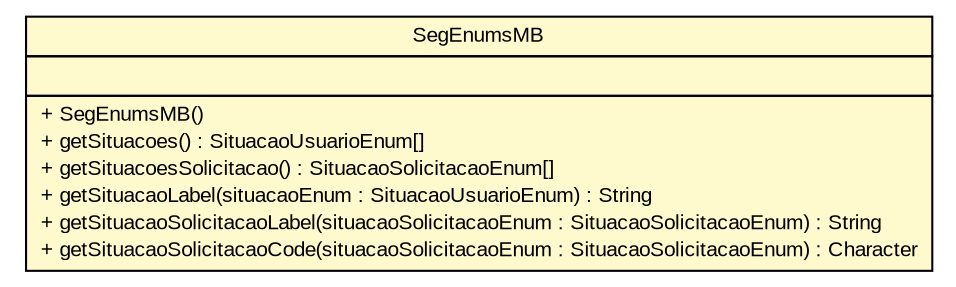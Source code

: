 #!/usr/local/bin/dot
#
# Class diagram 
# Generated by UMLGraph version R5_6 (http://www.umlgraph.org/)
#

digraph G {
	edge [fontname="arial",fontsize=10,labelfontname="arial",labelfontsize=10];
	node [fontname="arial",fontsize=10,shape=plaintext];
	nodesep=0.25;
	ranksep=0.5;
	// br.gov.to.sefaz.seg.managedbean.SegEnumsMB
	c967197 [label=<<table title="br.gov.to.sefaz.seg.managedbean.SegEnumsMB" border="0" cellborder="1" cellspacing="0" cellpadding="2" port="p" bgcolor="lemonChiffon" href="./SegEnumsMB.html">
		<tr><td><table border="0" cellspacing="0" cellpadding="1">
<tr><td align="center" balign="center"> SegEnumsMB </td></tr>
		</table></td></tr>
		<tr><td><table border="0" cellspacing="0" cellpadding="1">
<tr><td align="left" balign="left">  </td></tr>
		</table></td></tr>
		<tr><td><table border="0" cellspacing="0" cellpadding="1">
<tr><td align="left" balign="left"> + SegEnumsMB() </td></tr>
<tr><td align="left" balign="left"> + getSituacoes() : SituacaoUsuarioEnum[] </td></tr>
<tr><td align="left" balign="left"> + getSituacoesSolicitacao() : SituacaoSolicitacaoEnum[] </td></tr>
<tr><td align="left" balign="left"> + getSituacaoLabel(situacaoEnum : SituacaoUsuarioEnum) : String </td></tr>
<tr><td align="left" balign="left"> + getSituacaoSolicitacaoLabel(situacaoSolicitacaoEnum : SituacaoSolicitacaoEnum) : String </td></tr>
<tr><td align="left" balign="left"> + getSituacaoSolicitacaoCode(situacaoSolicitacaoEnum : SituacaoSolicitacaoEnum) : Character </td></tr>
		</table></td></tr>
		</table>>, URL="./SegEnumsMB.html", fontname="arial", fontcolor="black", fontsize=10.0];
}

